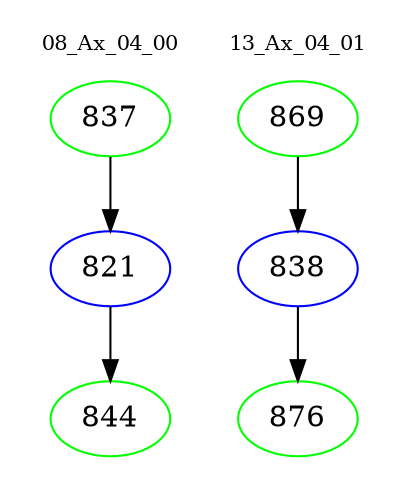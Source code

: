 digraph{
subgraph cluster_0 {
color = white
label = "08_Ax_04_00";
fontsize=10;
T0_837 [label="837", color="green"]
T0_837 -> T0_821 [color="black"]
T0_821 [label="821", color="blue"]
T0_821 -> T0_844 [color="black"]
T0_844 [label="844", color="green"]
}
subgraph cluster_1 {
color = white
label = "13_Ax_04_01";
fontsize=10;
T1_869 [label="869", color="green"]
T1_869 -> T1_838 [color="black"]
T1_838 [label="838", color="blue"]
T1_838 -> T1_876 [color="black"]
T1_876 [label="876", color="green"]
}
}
